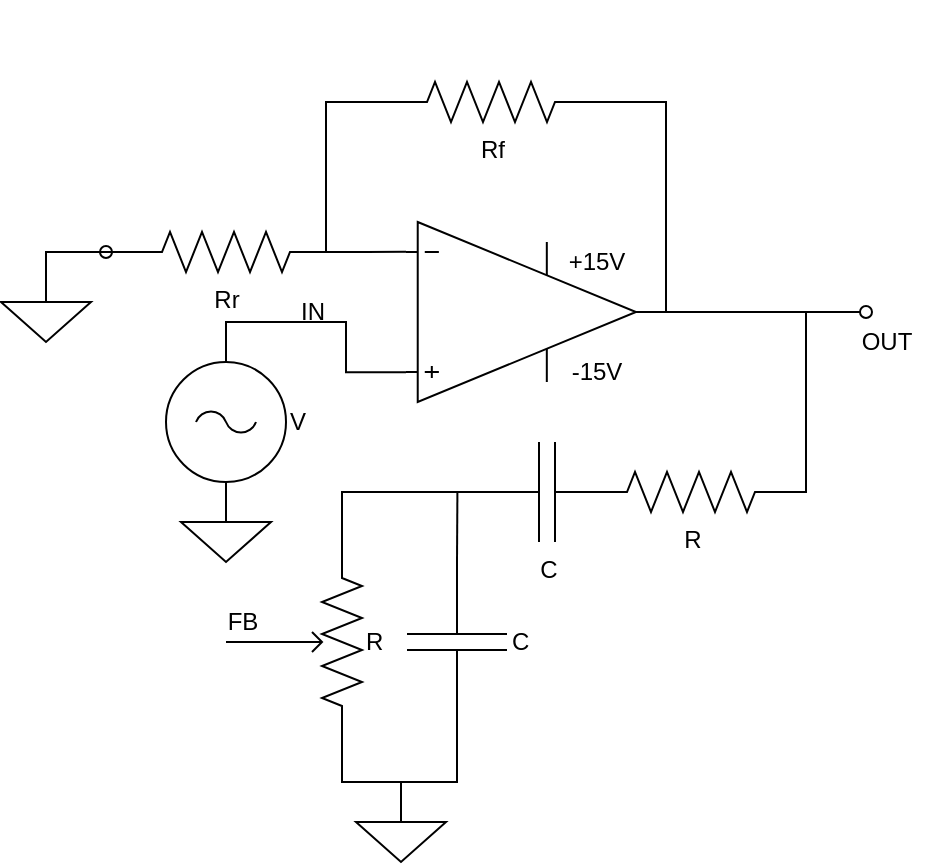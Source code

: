 <mxfile version="13.1.11" type="device"><diagram name="Page-1" id="7e0a89b8-554c-2b80-1dc8-d5c74ca68de4"><mxGraphModel dx="1185" dy="594" grid="1" gridSize="10" guides="1" tooltips="1" connect="1" arrows="0" fold="1" page="1" pageScale="1" pageWidth="1100" pageHeight="850" background="#ffffff" math="0" shadow="0"><root><mxCell id="0"/><mxCell id="1" parent="0"/><mxCell id="ZVsuRvTm9p5kXVCQ8msv-15" style="edgeStyle=orthogonalEdgeStyle;rounded=0;orthogonalLoop=1;jettySize=auto;html=1;exitX=1;exitY=0.5;exitDx=0;exitDy=0;exitPerimeter=0;endArrow=none;endFill=0;fontSize=16;" parent="1" edge="1"><mxGeometry relative="1" as="geometry"><mxPoint x="390" y="270" as="targetPoint"/><mxPoint x="390" y="270" as="sourcePoint"/></mxGeometry></mxCell><mxCell id="ZVsuRvTm9p5kXVCQ8msv-14" style="edgeStyle=orthogonalEdgeStyle;rounded=0;orthogonalLoop=1;jettySize=auto;html=1;endArrow=none;endFill=0;fontSize=16;startArrow=none;startFill=0;exitX=0;exitY=0.5;exitDx=0;exitDy=0;exitPerimeter=0;" parent="1" source="L6mjfoqMnN6WN8Gxvz6a-11" edge="1"><mxGeometry relative="1" as="geometry"><mxPoint x="310" y="395" as="targetPoint"/><mxPoint x="330" y="320" as="sourcePoint"/><Array as="points"><mxPoint x="310" y="320"/><mxPoint x="310" y="395"/></Array></mxGeometry></mxCell><mxCell id="L6mjfoqMnN6WN8Gxvz6a-8" style="edgeStyle=orthogonalEdgeStyle;rounded=0;orthogonalLoop=1;jettySize=auto;html=1;exitX=1;exitY=0.5;exitDx=0;exitDy=0;exitPerimeter=0;endArrow=oval;endFill=0;" parent="1" source="L6mjfoqMnN6WN8Gxvz6a-1" edge="1"><mxGeometry relative="1" as="geometry"><mxPoint x="580" y="425" as="targetPoint"/></mxGeometry></mxCell><mxCell id="L6mjfoqMnN6WN8Gxvz6a-9" style="edgeStyle=orthogonalEdgeStyle;rounded=0;orthogonalLoop=1;jettySize=auto;html=1;exitX=0;exitY=0.835;exitDx=0;exitDy=0;exitPerimeter=0;endArrow=none;endFill=0;entryX=0.5;entryY=0;entryDx=0;entryDy=0;entryPerimeter=0;" parent="1" source="L6mjfoqMnN6WN8Gxvz6a-1" target="L6mjfoqMnN6WN8Gxvz6a-30" edge="1"><mxGeometry relative="1" as="geometry"><mxPoint x="320" y="480" as="targetPoint"/></mxGeometry></mxCell><mxCell id="L6mjfoqMnN6WN8Gxvz6a-15" style="edgeStyle=orthogonalEdgeStyle;rounded=0;orthogonalLoop=1;jettySize=auto;html=1;entryX=1;entryY=0.5;entryDx=0;entryDy=0;entryPerimeter=0;endArrow=none;endFill=0;" parent="1" target="L6mjfoqMnN6WN8Gxvz6a-11" edge="1"><mxGeometry relative="1" as="geometry"><mxPoint x="480" y="425" as="sourcePoint"/><Array as="points"><mxPoint x="480" y="320"/></Array></mxGeometry></mxCell><mxCell id="L6mjfoqMnN6WN8Gxvz6a-1" value="" style="verticalLabelPosition=bottom;shadow=0;dashed=0;align=center;html=1;verticalAlign=top;shape=mxgraph.electrical.abstract.operational_amp_1;" parent="1" vertex="1"><mxGeometry x="350" y="380" width="115" height="90" as="geometry"/></mxCell><mxCell id="L6mjfoqMnN6WN8Gxvz6a-2" value="+15V" style="text;html=1;align=center;verticalAlign=middle;resizable=0;points=[];autosize=1;" parent="L6mjfoqMnN6WN8Gxvz6a-1" vertex="1"><mxGeometry x="75" y="10" width="40" height="20" as="geometry"/></mxCell><mxCell id="L6mjfoqMnN6WN8Gxvz6a-6" value="-15V" style="text;html=1;align=center;verticalAlign=middle;resizable=0;points=[];autosize=1;" parent="L6mjfoqMnN6WN8Gxvz6a-1" vertex="1"><mxGeometry x="75" y="65" width="40" height="20" as="geometry"/></mxCell><mxCell id="L6mjfoqMnN6WN8Gxvz6a-11" value="Rf" style="pointerEvents=1;verticalLabelPosition=bottom;shadow=0;dashed=0;align=center;html=1;verticalAlign=top;shape=mxgraph.electrical.resistors.resistor_2;" parent="1" vertex="1"><mxGeometry x="342.5" y="310" width="100" height="20" as="geometry"/></mxCell><mxCell id="L6mjfoqMnN6WN8Gxvz6a-20" style="edgeStyle=elbowEdgeStyle;rounded=0;orthogonalLoop=1;jettySize=auto;html=1;exitX=1;exitY=0.5;exitDx=0;exitDy=0;exitPerimeter=0;startArrow=none;startFill=0;startSize=0;endArrow=none;endFill=0;targetPerimeterSpacing=6;entryX=0;entryY=0.165;entryDx=0;entryDy=0;entryPerimeter=0;" parent="1" source="L6mjfoqMnN6WN8Gxvz6a-12" target="L6mjfoqMnN6WN8Gxvz6a-1" edge="1"><mxGeometry relative="1" as="geometry"><mxPoint x="340" y="395" as="targetPoint"/><Array as="points"/></mxGeometry></mxCell><mxCell id="L6mjfoqMnN6WN8Gxvz6a-12" value="Rr" style="pointerEvents=1;verticalLabelPosition=bottom;shadow=0;dashed=0;align=center;html=1;verticalAlign=top;shape=mxgraph.electrical.resistors.resistor_2;" parent="1" vertex="1"><mxGeometry x="210" y="385" width="100" height="20" as="geometry"/></mxCell><mxCell id="L6mjfoqMnN6WN8Gxvz6a-23" value="OUT" style="text;html=1;align=center;verticalAlign=middle;resizable=0;points=[];autosize=1;" parent="1" vertex="1"><mxGeometry x="570" y="430" width="40" height="20" as="geometry"/></mxCell><mxCell id="L6mjfoqMnN6WN8Gxvz6a-25" style="edgeStyle=elbowEdgeStyle;rounded=0;orthogonalLoop=1;jettySize=auto;html=1;exitX=0.5;exitY=0;exitDx=0;exitDy=0;exitPerimeter=0;startArrow=none;startFill=0;startSize=0;endArrow=none;endFill=0;targetPerimeterSpacing=6;" parent="1" edge="1"><mxGeometry relative="1" as="geometry"><mxPoint x="210" y="395" as="targetPoint"/><mxPoint x="170" y="410" as="sourcePoint"/><Array as="points"><mxPoint x="170" y="410"/><mxPoint x="170" y="400"/><mxPoint x="170" y="410"/></Array></mxGeometry></mxCell><mxCell id="L6mjfoqMnN6WN8Gxvz6a-22" style="edgeStyle=elbowEdgeStyle;rounded=0;orthogonalLoop=1;jettySize=auto;html=1;exitX=0;exitY=0.5;exitDx=0;exitDy=0;exitPerimeter=0;startArrow=none;startFill=0;startSize=0;endArrow=oval;endFill=0;targetPerimeterSpacing=6;" parent="1" source="L6mjfoqMnN6WN8Gxvz6a-12" edge="1"><mxGeometry relative="1" as="geometry"><mxPoint x="200" y="395" as="targetPoint"/></mxGeometry></mxCell><mxCell id="L6mjfoqMnN6WN8Gxvz6a-27" style="edgeStyle=elbowEdgeStyle;rounded=0;orthogonalLoop=1;jettySize=auto;html=1;exitX=0.5;exitY=0;exitDx=0;exitDy=0;exitPerimeter=0;entryX=0.5;entryY=1;entryDx=0;entryDy=0;entryPerimeter=0;startArrow=none;startFill=0;startSize=0;endArrow=none;endFill=0;targetPerimeterSpacing=6;" parent="1" edge="1"><mxGeometry relative="1" as="geometry"><mxPoint x="170" y="470" as="targetPoint"/></mxGeometry></mxCell><mxCell id="L6mjfoqMnN6WN8Gxvz6a-30" value="V" style="pointerEvents=1;verticalLabelPosition=middle;shadow=0;dashed=0;align=left;html=1;verticalAlign=middle;shape=mxgraph.electrical.signal_sources.ac_source;labelPosition=right;" parent="1" vertex="1"><mxGeometry x="230" y="450" width="60" height="60" as="geometry"/></mxCell><mxCell id="L6mjfoqMnN6WN8Gxvz6a-32" style="edgeStyle=elbowEdgeStyle;rounded=0;orthogonalLoop=1;jettySize=auto;html=1;exitX=0.5;exitY=0;exitDx=0;exitDy=0;exitPerimeter=0;entryX=0.5;entryY=1;entryDx=0;entryDy=0;entryPerimeter=0;startArrow=none;startFill=0;startSize=0;endArrow=none;endFill=0;targetPerimeterSpacing=6;" parent="1" source="L6mjfoqMnN6WN8Gxvz6a-31" target="L6mjfoqMnN6WN8Gxvz6a-30" edge="1"><mxGeometry relative="1" as="geometry"/></mxCell><mxCell id="L6mjfoqMnN6WN8Gxvz6a-31" value="" style="pointerEvents=1;verticalLabelPosition=bottom;shadow=0;dashed=0;align=center;html=1;verticalAlign=top;shape=mxgraph.electrical.signal_sources.signal_ground;" parent="1" vertex="1"><mxGeometry x="237.5" y="520" width="45" height="30" as="geometry"/></mxCell><mxCell id="L6mjfoqMnN6WN8Gxvz6a-33" value="IN" style="text;html=1;align=center;verticalAlign=middle;resizable=0;points=[];autosize=1;" parent="1" vertex="1"><mxGeometry x="287.5" y="415" width="30" height="20" as="geometry"/></mxCell><mxCell id="L6mjfoqMnN6WN8Gxvz6a-37" value="" style="pointerEvents=1;verticalLabelPosition=bottom;shadow=0;dashed=0;align=center;html=1;verticalAlign=top;shape=mxgraph.electrical.signal_sources.signal_ground;" parent="1" vertex="1"><mxGeometry x="147.5" y="410" width="45" height="30" as="geometry"/></mxCell><mxCell id="GCuVsJvkGX1lMOeMH-Fo-8" style="edgeStyle=orthogonalEdgeStyle;rounded=0;orthogonalLoop=1;jettySize=auto;html=1;exitX=0;exitY=0.25;exitDx=0;exitDy=0;exitPerimeter=0;entryX=0;entryY=0.5;entryDx=0;entryDy=0;entryPerimeter=0;endArrow=none;endFill=0;" edge="1" parent="1" source="GCuVsJvkGX1lMOeMH-Fo-1" target="GCuVsJvkGX1lMOeMH-Fo-4"><mxGeometry relative="1" as="geometry"/></mxCell><mxCell id="GCuVsJvkGX1lMOeMH-Fo-10" style="edgeStyle=orthogonalEdgeStyle;rounded=0;orthogonalLoop=1;jettySize=auto;html=1;exitX=1;exitY=0.25;exitDx=0;exitDy=0;exitPerimeter=0;entryX=1;entryY=0.5;entryDx=0;entryDy=0;entryPerimeter=0;endArrow=none;endFill=0;" edge="1" parent="1" source="GCuVsJvkGX1lMOeMH-Fo-1" target="GCuVsJvkGX1lMOeMH-Fo-5"><mxGeometry relative="1" as="geometry"/></mxCell><mxCell id="GCuVsJvkGX1lMOeMH-Fo-1" value="R" style="pointerEvents=1;verticalLabelPosition=middle;shadow=0;dashed=0;align=left;html=1;verticalAlign=middle;shape=mxgraph.electrical.resistors.potentiometer_2;direction=south;labelPosition=right;" vertex="1" parent="1"><mxGeometry x="288" y="540" width="40" height="100" as="geometry"/></mxCell><mxCell id="GCuVsJvkGX1lMOeMH-Fo-2" value="FB" style="text;html=1;align=center;verticalAlign=middle;resizable=0;points=[];autosize=1;" vertex="1" parent="1"><mxGeometry x="252.5" y="570" width="30" height="20" as="geometry"/></mxCell><mxCell id="GCuVsJvkGX1lMOeMH-Fo-4" value="C" style="pointerEvents=1;verticalLabelPosition=bottom;shadow=0;dashed=0;align=center;html=1;verticalAlign=top;shape=mxgraph.electrical.capacitors.capacitor_1;" vertex="1" parent="1"><mxGeometry x="380.5" y="490" width="80" height="50" as="geometry"/></mxCell><mxCell id="GCuVsJvkGX1lMOeMH-Fo-9" style="edgeStyle=orthogonalEdgeStyle;rounded=0;orthogonalLoop=1;jettySize=auto;html=1;exitX=0;exitY=0.5;exitDx=0;exitDy=0;exitPerimeter=0;endArrow=none;endFill=0;" edge="1" parent="1" source="GCuVsJvkGX1lMOeMH-Fo-5"><mxGeometry relative="1" as="geometry"><mxPoint x="375.707" y="515" as="targetPoint"/></mxGeometry></mxCell><mxCell id="GCuVsJvkGX1lMOeMH-Fo-5" value="C" style="pointerEvents=1;verticalLabelPosition=middle;shadow=0;dashed=0;align=left;html=1;verticalAlign=middle;shape=mxgraph.electrical.capacitors.capacitor_1;direction=south;labelPosition=right;" vertex="1" parent="1"><mxGeometry x="350.5" y="550" width="50" height="80" as="geometry"/></mxCell><mxCell id="GCuVsJvkGX1lMOeMH-Fo-13" style="edgeStyle=orthogonalEdgeStyle;rounded=0;orthogonalLoop=1;jettySize=auto;html=1;exitX=1;exitY=0.5;exitDx=0;exitDy=0;exitPerimeter=0;endArrow=none;endFill=0;" edge="1" parent="1" source="GCuVsJvkGX1lMOeMH-Fo-6"><mxGeometry relative="1" as="geometry"><mxPoint x="550" y="425" as="targetPoint"/><Array as="points"><mxPoint x="550" y="468"/><mxPoint x="550" y="430"/></Array></mxGeometry></mxCell><mxCell id="GCuVsJvkGX1lMOeMH-Fo-6" value="R" style="pointerEvents=1;verticalLabelPosition=bottom;shadow=0;dashed=0;align=center;html=1;verticalAlign=top;shape=mxgraph.electrical.resistors.resistor_2;" vertex="1" parent="1"><mxGeometry x="442.5" y="505" width="100" height="20" as="geometry"/></mxCell><mxCell id="GCuVsJvkGX1lMOeMH-Fo-12" style="edgeStyle=orthogonalEdgeStyle;rounded=0;orthogonalLoop=1;jettySize=auto;html=1;exitX=0.5;exitY=0;exitDx=0;exitDy=0;exitPerimeter=0;endArrow=none;endFill=0;" edge="1" parent="1" source="GCuVsJvkGX1lMOeMH-Fo-11"><mxGeometry relative="1" as="geometry"><mxPoint x="347.5" y="660" as="targetPoint"/></mxGeometry></mxCell><mxCell id="GCuVsJvkGX1lMOeMH-Fo-11" value="" style="pointerEvents=1;verticalLabelPosition=bottom;shadow=0;dashed=0;align=center;html=1;verticalAlign=top;shape=mxgraph.electrical.signal_sources.signal_ground;" vertex="1" parent="1"><mxGeometry x="325" y="670" width="45" height="30" as="geometry"/></mxCell><mxCell id="GCuVsJvkGX1lMOeMH-Fo-14" style="edgeStyle=orthogonalEdgeStyle;rounded=0;orthogonalLoop=1;jettySize=auto;html=1;exitX=0.5;exitY=1;exitDx=0;exitDy=0;exitPerimeter=0;entryX=0.502;entryY=1.7;entryDx=0;entryDy=0;entryPerimeter=0;endArrow=none;endFill=0;" edge="1" parent="1" source="GCuVsJvkGX1lMOeMH-Fo-1" target="GCuVsJvkGX1lMOeMH-Fo-1"><mxGeometry relative="1" as="geometry"/></mxCell></root></mxGraphModel></diagram></mxfile>